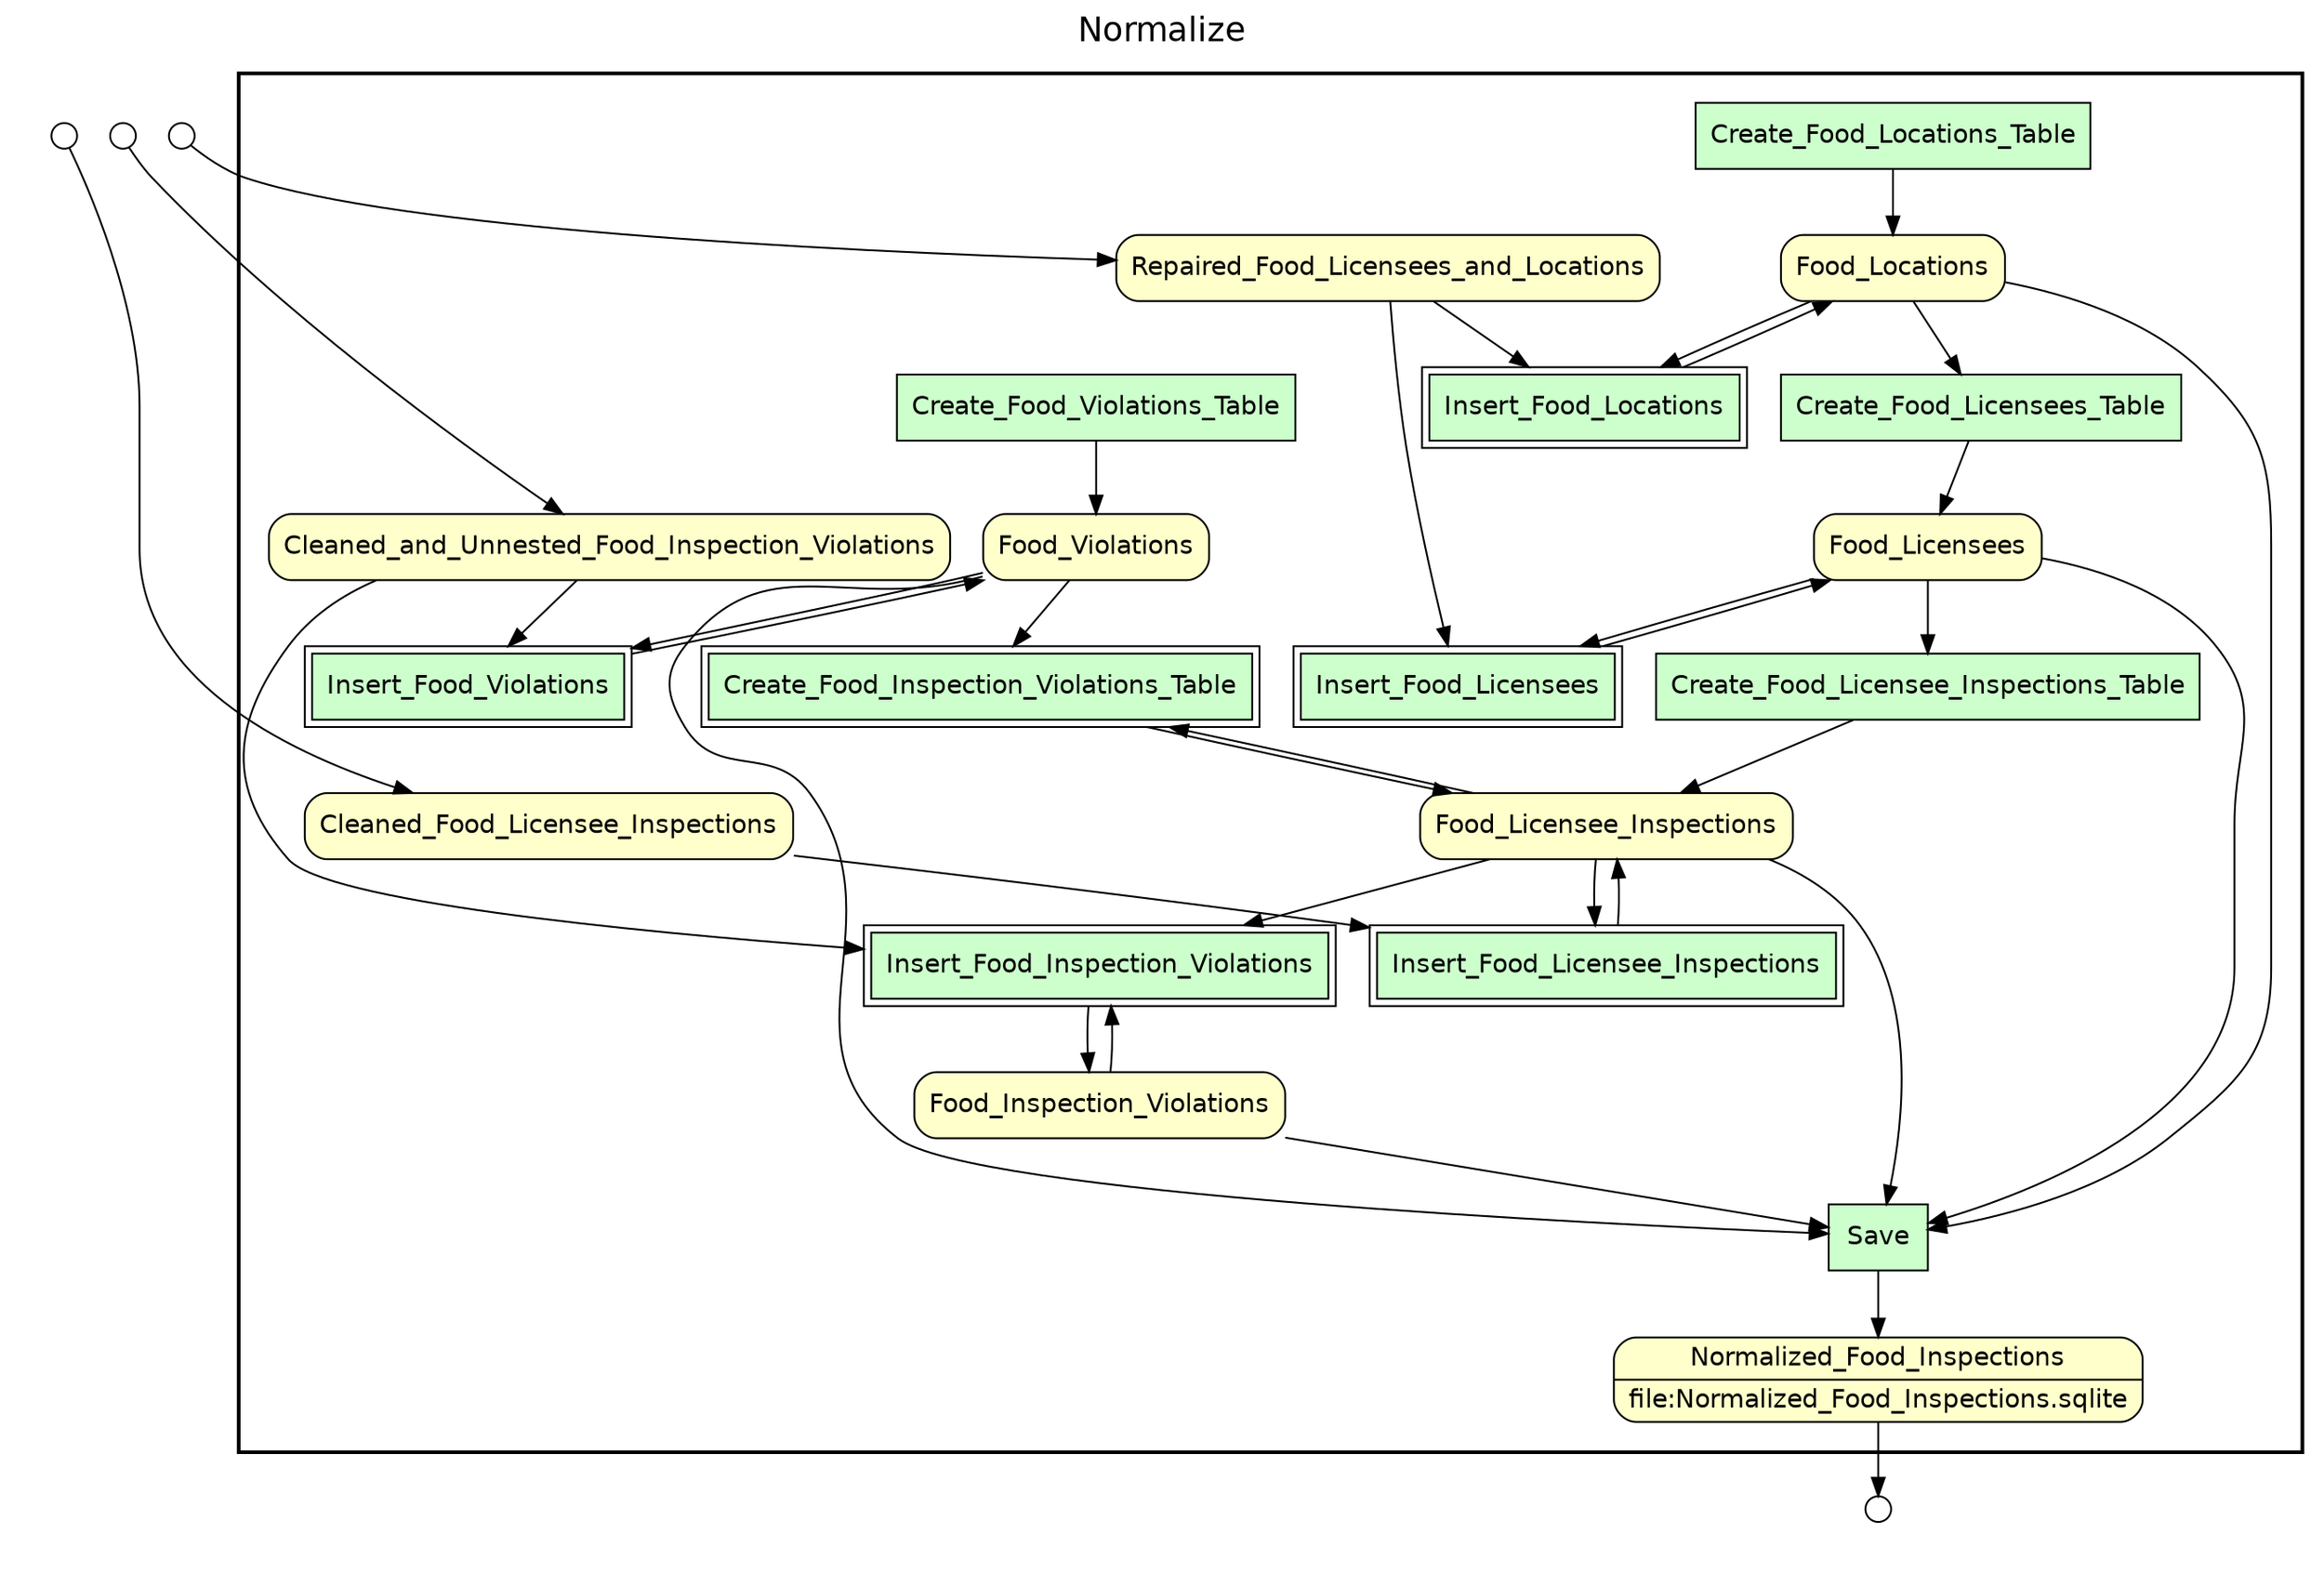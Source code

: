digraph Workflow {
rankdir=TB
fontname=Helvetica; fontsize=18; labelloc=t
label=Normalize
subgraph cluster_workflow_box_outer { label=""; color=black; penwidth=2
subgraph cluster_workflow_box_inner { label=""; penwidth=0
node[shape=box style=filled fillcolor="#CCFFCC" peripheries=1 fontname=Helvetica]
Create_Food_Violations_Table
Create_Food_Locations_Table
Create_Food_Licensees_Table
Create_Food_Licensee_Inspections_Table
Save
node[shape=box style=filled fillcolor="#CCFFCC" peripheries=2 fontname=Helvetica]
Insert_Food_Violations
Insert_Food_Locations
Insert_Food_Licensees
Insert_Food_Licensee_Inspections
Create_Food_Inspection_Violations_Table
Insert_Food_Inspection_Violations
node[shape=box style="rounded,filled" fillcolor="#FFFFCC" peripheries=1 fontname=Helvetica]
Normalized_Food_Inspections [shape=record rankdir=LR label="{<f0> Normalized_Food_Inspections |<f1> file\:Normalized_Food_Inspections.sqlite}"];
Food_Violations
Cleaned_and_Unnested_Food_Inspection_Violations
Food_Locations
Repaired_Food_Licensees_and_Locations
Food_Licensees
Food_Licensee_Inspections
Cleaned_Food_Licensee_Inspections
Food_Inspection_Violations
node[shape=box style="rounded,filled" fillcolor="#FCFCFC" peripheries=1 fontname=Helvetica]
Create_Food_Violations_Table -> Food_Violations
Insert_Food_Violations -> Food_Violations
Food_Violations -> Insert_Food_Violations
Cleaned_and_Unnested_Food_Inspection_Violations -> Insert_Food_Violations
Create_Food_Locations_Table -> Food_Locations
Insert_Food_Locations -> Food_Locations
Food_Locations -> Insert_Food_Locations
Repaired_Food_Licensees_and_Locations -> Insert_Food_Locations
Create_Food_Licensees_Table -> Food_Licensees
Food_Locations -> Create_Food_Licensees_Table
Insert_Food_Licensees -> Food_Licensees
Food_Licensees -> Insert_Food_Licensees
Repaired_Food_Licensees_and_Locations -> Insert_Food_Licensees
Create_Food_Licensee_Inspections_Table -> Food_Licensee_Inspections
Food_Licensees -> Create_Food_Licensee_Inspections_Table
Insert_Food_Licensee_Inspections -> Food_Licensee_Inspections
Food_Licensee_Inspections -> Insert_Food_Licensee_Inspections
Cleaned_Food_Licensee_Inspections -> Insert_Food_Licensee_Inspections
Create_Food_Inspection_Violations_Table -> Food_Licensee_Inspections
Food_Licensee_Inspections -> Create_Food_Inspection_Violations_Table
Food_Violations -> Create_Food_Inspection_Violations_Table
Insert_Food_Inspection_Violations -> Food_Inspection_Violations
Food_Licensee_Inspections -> Insert_Food_Inspection_Violations
Food_Inspection_Violations -> Insert_Food_Inspection_Violations
Cleaned_and_Unnested_Food_Inspection_Violations -> Insert_Food_Inspection_Violations
Save -> Normalized_Food_Inspections
Food_Violations -> Save
Food_Locations -> Save
Food_Licensees -> Save
Food_Licensee_Inspections -> Save
Food_Inspection_Violations -> Save
}}
subgraph cluster_input_ports_group_outer { label=""; penwidth=0
subgraph cluster_input_ports_group_inner { label=""; penwidth=0
node[shape=circle style="rounded,filled" fillcolor="#FFFFFF" peripheries=1 fontname=Helvetica width=0.2]
Cleaned_Food_Licensee_Inspections_input_port [label=""]
Repaired_Food_Licensees_and_Locations_input_port [label=""]
Cleaned_and_Unnested_Food_Inspection_Violations_input_port [label=""]
}}
subgraph cluster_output_ports_group_outer { label=""; penwidth=0
subgraph cluster_output_ports_group_inner { label=""; penwidth=0
node[shape=circle style="rounded,filled" fillcolor="#FFFFFF" peripheries=1 fontname=Helvetica width=0.2]
Normalized_Food_Inspections_output_port [label=""]
}}
Cleaned_Food_Licensee_Inspections_input_port -> Cleaned_Food_Licensee_Inspections
Repaired_Food_Licensees_and_Locations_input_port -> Repaired_Food_Licensees_and_Locations
Cleaned_and_Unnested_Food_Inspection_Violations_input_port -> Cleaned_and_Unnested_Food_Inspection_Violations
Normalized_Food_Inspections -> Normalized_Food_Inspections_output_port
}
